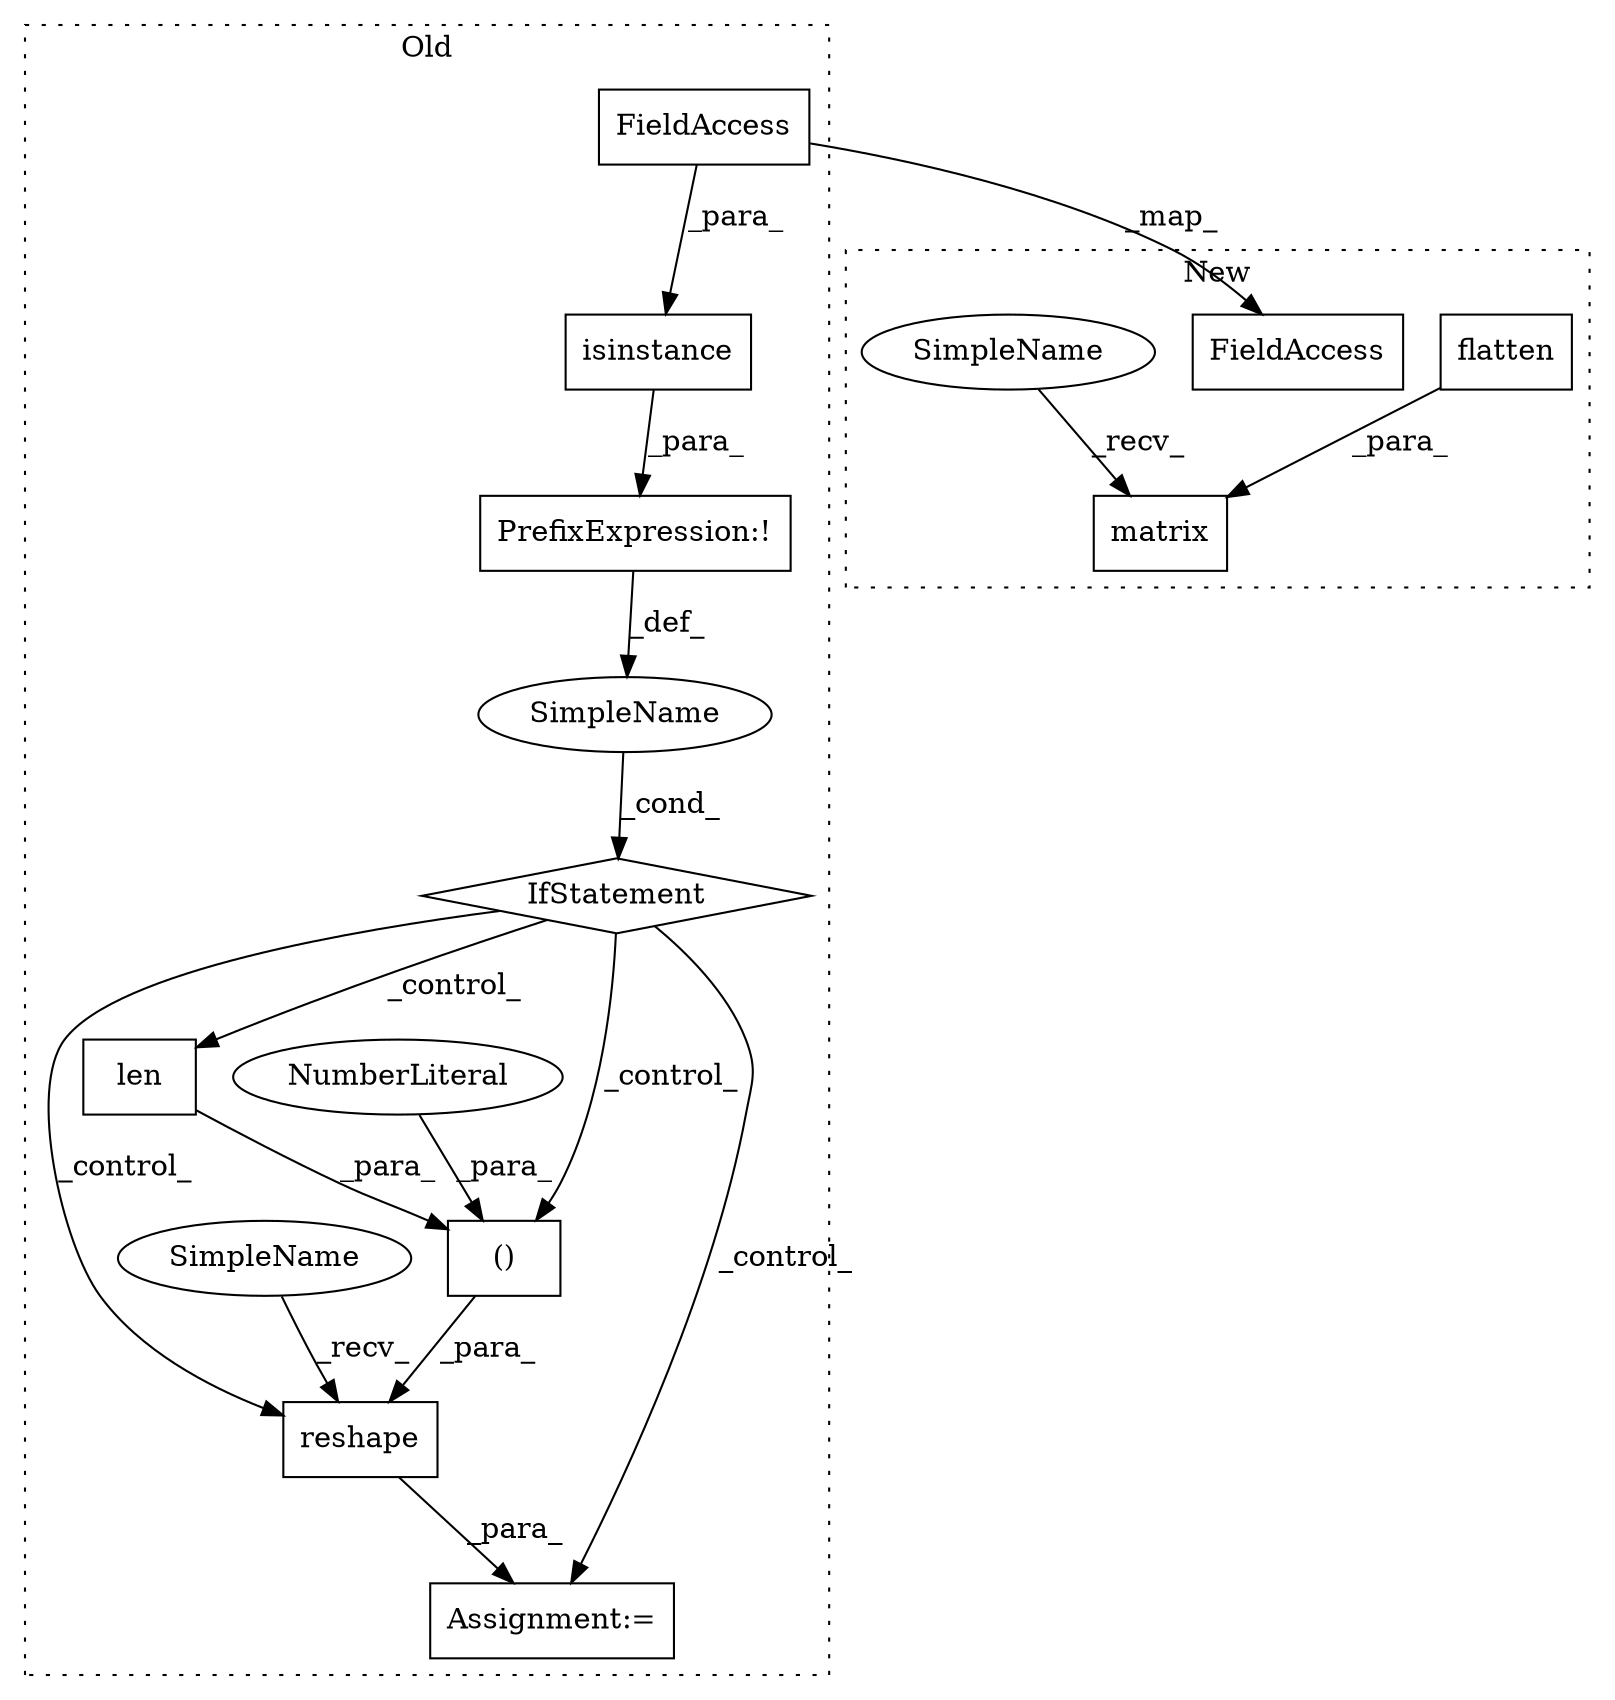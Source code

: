 digraph G {
subgraph cluster0 {
1 [label="reshape" a="32" s="2343,2386" l="8,2" shape="box"];
2 [label="Assignment:=" a="7" s="2336" l="1" shape="box"];
3 [label="SimpleName" a="42" s="" l="" shape="ellipse"];
4 [label="()" a="106" s="2366" l="20" shape="box"];
5 [label="NumberLiteral" a="34" s="2366" l="1" shape="ellipse"];
6 [label="IfStatement" a="25" s="2096,2131" l="4,2" shape="diamond"];
7 [label="PrefixExpression:!" a="38" s="2100" l="1" shape="box"];
8 [label="isinstance" a="32" s="2101,2130" l="11,1" shape="box"];
11 [label="len" a="32" s="2276,2285" l="4,1" shape="box"];
12 [label="FieldAccess" a="22" s="2118" l="12" shape="box"];
14 [label="SimpleName" a="42" s="2337" l="5" shape="ellipse"];
label = "Old";
style="dotted";
}
subgraph cluster1 {
9 [label="matrix" a="32" s="2083,2143" l="7,1" shape="box"];
10 [label="flatten" a="32" s="2054" l="9" shape="box"];
13 [label="FieldAccess" a="22" s="1906" l="12" shape="box"];
15 [label="SimpleName" a="42" s="2077" l="5" shape="ellipse"];
label = "New";
style="dotted";
}
1 -> 2 [label="_para_"];
3 -> 6 [label="_cond_"];
4 -> 1 [label="_para_"];
5 -> 4 [label="_para_"];
6 -> 4 [label="_control_"];
6 -> 11 [label="_control_"];
6 -> 2 [label="_control_"];
6 -> 1 [label="_control_"];
7 -> 3 [label="_def_"];
8 -> 7 [label="_para_"];
10 -> 9 [label="_para_"];
11 -> 4 [label="_para_"];
12 -> 8 [label="_para_"];
12 -> 13 [label="_map_"];
14 -> 1 [label="_recv_"];
15 -> 9 [label="_recv_"];
}
